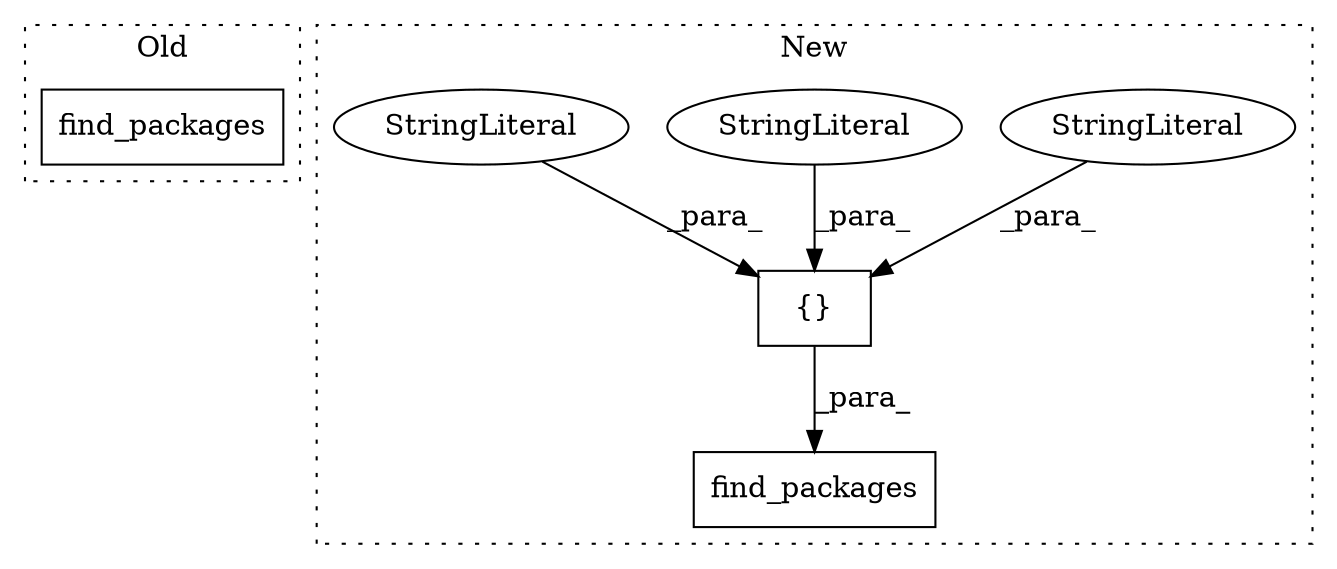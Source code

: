 digraph G {
subgraph cluster0 {
1 [label="find_packages" a="32" s="974" l="15" shape="box"];
label = "Old";
style="dotted";
}
subgraph cluster1 {
2 [label="find_packages" a="32" s="974,1041" l="14,1" shape="box"];
3 [label="{}" a="4" s="1000,1040" l="1,1" shape="box"];
4 [label="StringLiteral" a="45" s="1023" l="9" shape="ellipse"];
5 [label="StringLiteral" a="45" s="1033" l="7" shape="ellipse"];
6 [label="StringLiteral" a="45" s="1011" l="11" shape="ellipse"];
label = "New";
style="dotted";
}
3 -> 2 [label="_para_"];
4 -> 3 [label="_para_"];
5 -> 3 [label="_para_"];
6 -> 3 [label="_para_"];
}